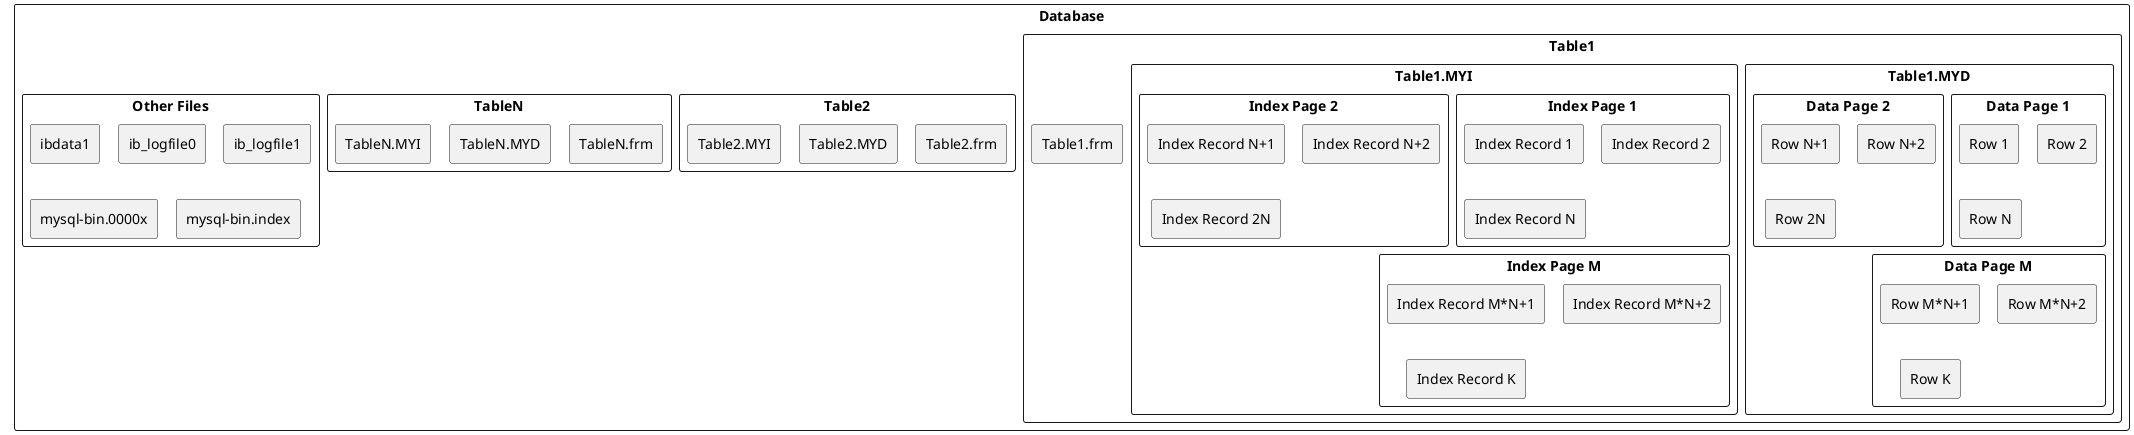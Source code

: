 @startuml
!pragma layout smetana
rectangle "Database" {
    rectangle "Table1" {
        rectangle "Table1.frm"
        rectangle "Table1.MYD" {
            rectangle "Data Page 1" {
                rectangle "Row 1"
                rectangle "Row 2"
                rectangle "Row N"
            }
            rectangle "Data Page 2" {
                rectangle "Row N+1"
                rectangle "Row N+2"
                rectangle "Row 2N"
            }
            rectangle "Data Page M" {
                rectangle "Row M*N+1"
                rectangle "Row M*N+2"
                rectangle "Row K"
            }
        }
        rectangle "Table1.MYI" {
            rectangle "Index Page 1" {
                rectangle "Index Record 1"
                rectangle "Index Record 2"
                rectangle "Index Record N"
            }
            rectangle "Index Page 2" {
                rectangle "Index Record N+1"
                rectangle "Index Record N+2"
                rectangle "Index Record 2N"
            }
            rectangle "Index Page M" {
                rectangle "Index Record M*N+1"
                rectangle "Index Record M*N+2"
                rectangle "Index Record K"
            }
        }
    }
    rectangle "Table2" {
        rectangle "Table2.frm"
        rectangle "Table2.MYD" {
            rectangle "Data Page 1" {
                rectangle "Row 1"
                rectangle "Row 2"
                rectangle "Row N"
            }
            rectangle "Data Page 2" {
                rectangle "Row N+1"
                rectangle "Row N+2"
                rectangle "Row 2N"
            }
            rectangle "Data Page M" {
                rectangle "Row M*N+1"
                rectangle "Row M*N+2"
                rectangle "Row K"
            }
        }
        rectangle "Table2.MYI" {
            rectangle "Index Page 1" {
                rectangle "Index Record 1"
                rectangle "Index Record 2"
                rectangle "Index Record N"
            }
            rectangle "Index Page 2" {
                rectangle "Index Record N+1"
                rectangle "Index Record N+2"
                rectangle "Index Record 2N"
            }
            rectangle "Index Page M" {
                rectangle "Index Record M*N+1"
                rectangle "Index Record M*N+2"
                rectangle "Index Record K"
            }
        }
    }
    rectangle "TableN" {
        rectangle "TableN.frm"
        rectangle "TableN.MYD" {
            rectangle "Data Page 1" {
                rectangle "Row 1"
                rectangle "Row 2"
                rectangle "Row N"
            }
            rectangle "Data Page 2" {
                rectangle "Row N+1"
                rectangle "Row N+2"
                rectangle "Row 2N"
            }
            rectangle "Data Page M" {
                rectangle "Row M*N+1"
                rectangle "Row M*N+2"
                rectangle "Row K"
            }
        }
        rectangle "TableN.MYI" {
            rectangle "Index Page 1" {
                rectangle "Index Record 1"
                rectangle "Index Record 2"
                rectangle "Index Record N"
            }
            rectangle "Index Page 2" {
                rectangle "Index Record N+1"
                rectangle "Index Record N+2"
                rectangle "Index Record 2N"
            }
            rectangle "Index Page M" {
                rectangle "Index Record M*N+1"
                rectangle "Index Record M*N+2"
                rectangle "Index Record K"
            }
        }
    }
    rectangle "Other Files" {
        rectangle "ibdata1"
        rectangle "ib_logfile0"
        rectangle "ib_logfile1"
        rectangle "mysql-bin.0000x"
        rectangle "mysql-bin.index"
    }
}
@enduml